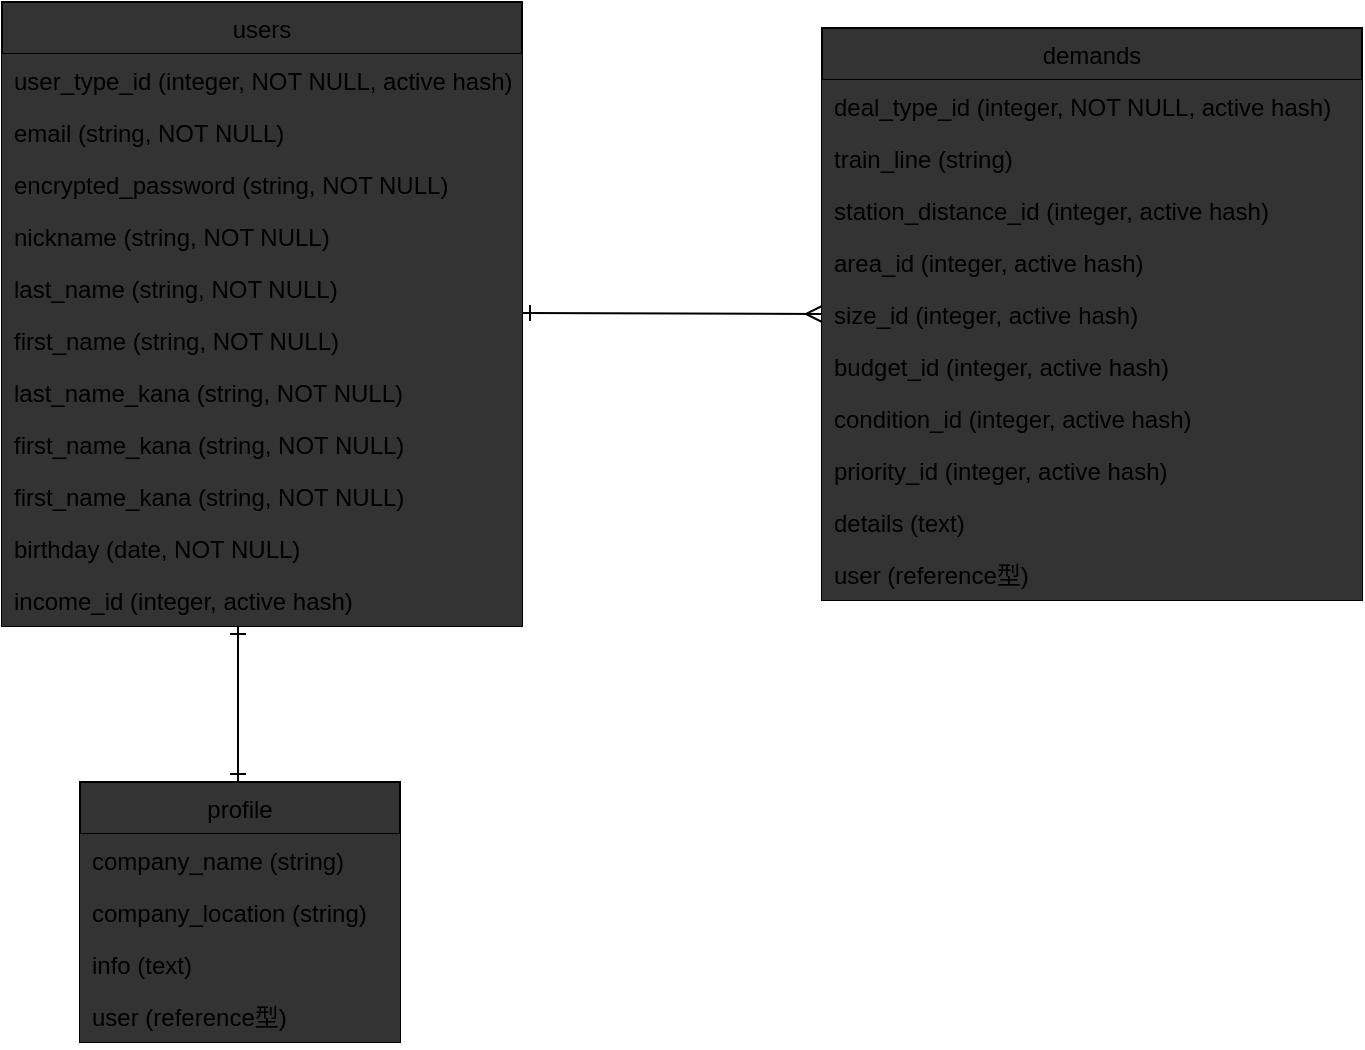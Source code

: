 <mxfile version="13.10.0" type="embed">
    <diagram id="ErOJYuaWMYU2MoZDZFGd" name="Page-1">
        <mxGraphModel dx="979" dy="785" grid="1" gridSize="10" guides="1" tooltips="1" connect="1" arrows="1" fold="1" page="1" pageScale="1" pageWidth="827" pageHeight="1169" math="0" shadow="0">
            <root>
                <mxCell id="0"/>
                <mxCell id="1" parent="0"/>
                <mxCell id="13" value="users" style="swimlane;fontStyle=0;childLayout=stackLayout;horizontal=1;startSize=26;fillColor=#333333;horizontalStack=0;resizeParent=1;resizeParentMax=0;resizeLast=0;collapsible=1;marginBottom=0;" vertex="1" parent="1">
                    <mxGeometry x="50" y="80" width="260" height="312" as="geometry"/>
                </mxCell>
                <mxCell id="15" value="user_type_id (integer, NOT NULL, active hash)" style="text;strokeColor=none;fillColor=#333333;align=left;verticalAlign=top;spacingLeft=4;spacingRight=4;overflow=hidden;rotatable=0;points=[[0,0.5],[1,0.5]];portConstraint=eastwest;" vertex="1" parent="13">
                    <mxGeometry y="26" width="260" height="26" as="geometry"/>
                </mxCell>
                <mxCell id="26" value="email (string, NOT NULL)" style="text;strokeColor=none;fillColor=#333333;align=left;verticalAlign=top;spacingLeft=4;spacingRight=4;overflow=hidden;rotatable=0;points=[[0,0.5],[1,0.5]];portConstraint=eastwest;" vertex="1" parent="13">
                    <mxGeometry y="52" width="260" height="26" as="geometry"/>
                </mxCell>
                <mxCell id="16" value="encrypted_password (string, NOT NULL)" style="text;strokeColor=none;fillColor=#333333;align=left;verticalAlign=top;spacingLeft=4;spacingRight=4;overflow=hidden;rotatable=0;points=[[0,0.5],[1,0.5]];portConstraint=eastwest;" vertex="1" parent="13">
                    <mxGeometry y="78" width="260" height="26" as="geometry"/>
                </mxCell>
                <mxCell id="25" value="nickname (string, NOT NULL)" style="text;strokeColor=none;fillColor=#333333;align=left;verticalAlign=top;spacingLeft=4;spacingRight=4;overflow=hidden;rotatable=0;points=[[0,0.5],[1,0.5]];portConstraint=eastwest;" vertex="1" parent="13">
                    <mxGeometry y="104" width="260" height="26" as="geometry"/>
                </mxCell>
                <mxCell id="17" value="last_name (string, NOT NULL)" style="text;strokeColor=none;fillColor=#333333;align=left;verticalAlign=top;spacingLeft=4;spacingRight=4;overflow=hidden;rotatable=0;points=[[0,0.5],[1,0.5]];portConstraint=eastwest;" vertex="1" parent="13">
                    <mxGeometry y="130" width="260" height="26" as="geometry"/>
                </mxCell>
                <mxCell id="18" value="first_name (string, NOT NULL)" style="text;strokeColor=none;fillColor=#333333;align=left;verticalAlign=top;spacingLeft=4;spacingRight=4;overflow=hidden;rotatable=0;points=[[0,0.5],[1,0.5]];portConstraint=eastwest;" vertex="1" parent="13">
                    <mxGeometry y="156" width="260" height="26" as="geometry"/>
                </mxCell>
                <mxCell id="19" value="last_name_kana (string, NOT NULL)" style="text;strokeColor=none;fillColor=#333333;align=left;verticalAlign=top;spacingLeft=4;spacingRight=4;overflow=hidden;rotatable=0;points=[[0,0.5],[1,0.5]];portConstraint=eastwest;" vertex="1" parent="13">
                    <mxGeometry y="182" width="260" height="26" as="geometry"/>
                </mxCell>
                <mxCell id="20" value="first_name_kana (string, NOT NULL)" style="text;strokeColor=none;fillColor=#333333;align=left;verticalAlign=top;spacingLeft=4;spacingRight=4;overflow=hidden;rotatable=0;points=[[0,0.5],[1,0.5]];portConstraint=eastwest;" vertex="1" parent="13">
                    <mxGeometry y="208" width="260" height="26" as="geometry"/>
                </mxCell>
                <mxCell id="21" value="first_name_kana (string, NOT NULL)" style="text;strokeColor=none;fillColor=#333333;align=left;verticalAlign=top;spacingLeft=4;spacingRight=4;overflow=hidden;rotatable=0;points=[[0,0.5],[1,0.5]];portConstraint=eastwest;" vertex="1" parent="13">
                    <mxGeometry y="234" width="260" height="26" as="geometry"/>
                </mxCell>
                <mxCell id="23" value="birthday (date, NOT NULL)" style="text;strokeColor=none;fillColor=#333333;align=left;verticalAlign=top;spacingLeft=4;spacingRight=4;overflow=hidden;rotatable=0;points=[[0,0.5],[1,0.5]];portConstraint=eastwest;" vertex="1" parent="13">
                    <mxGeometry y="260" width="260" height="26" as="geometry"/>
                </mxCell>
                <mxCell id="24" value="income_id (integer, active hash)" style="text;strokeColor=none;fillColor=#333333;align=left;verticalAlign=top;spacingLeft=4;spacingRight=4;overflow=hidden;rotatable=0;points=[[0,0.5],[1,0.5]];portConstraint=eastwest;" vertex="1" parent="13">
                    <mxGeometry y="286" width="260" height="26" as="geometry"/>
                </mxCell>
                <mxCell id="27" value="demands" style="swimlane;fontStyle=0;childLayout=stackLayout;horizontal=1;startSize=26;fillColor=#333333;horizontalStack=0;resizeParent=1;resizeParentMax=0;resizeLast=0;collapsible=1;marginBottom=0;" vertex="1" parent="1">
                    <mxGeometry x="460" y="93" width="270" height="286" as="geometry"/>
                </mxCell>
                <mxCell id="28" value="deal_type_id (integer, NOT NULL, active hash)" style="text;strokeColor=none;fillColor=#333333;align=left;verticalAlign=top;spacingLeft=4;spacingRight=4;overflow=hidden;rotatable=0;points=[[0,0.5],[1,0.5]];portConstraint=eastwest;" vertex="1" parent="27">
                    <mxGeometry y="26" width="270" height="26" as="geometry"/>
                </mxCell>
                <mxCell id="31" value="train_line (string)" style="text;strokeColor=none;fillColor=#333333;align=left;verticalAlign=top;spacingLeft=4;spacingRight=4;overflow=hidden;rotatable=0;points=[[0,0.5],[1,0.5]];portConstraint=eastwest;" vertex="1" parent="27">
                    <mxGeometry y="52" width="270" height="26" as="geometry"/>
                </mxCell>
                <mxCell id="36" value="station_distance_id (integer, active hash)" style="text;strokeColor=none;fillColor=#333333;align=left;verticalAlign=top;spacingLeft=4;spacingRight=4;overflow=hidden;rotatable=0;points=[[0,0.5],[1,0.5]];portConstraint=eastwest;" vertex="1" parent="27">
                    <mxGeometry y="78" width="270" height="26" as="geometry"/>
                </mxCell>
                <mxCell id="29" value="area_id (integer, active hash)" style="text;strokeColor=none;fillColor=#333333;align=left;verticalAlign=top;spacingLeft=4;spacingRight=4;overflow=hidden;rotatable=0;points=[[0,0.5],[1,0.5]];portConstraint=eastwest;" vertex="1" parent="27">
                    <mxGeometry y="104" width="270" height="26" as="geometry"/>
                </mxCell>
                <mxCell id="32" value="size_id (integer, active hash)" style="text;strokeColor=none;fillColor=#333333;align=left;verticalAlign=top;spacingLeft=4;spacingRight=4;overflow=hidden;rotatable=0;points=[[0,0.5],[1,0.5]];portConstraint=eastwest;" vertex="1" parent="27">
                    <mxGeometry y="130" width="270" height="26" as="geometry"/>
                </mxCell>
                <mxCell id="33" value="budget_id (integer, active hash)" style="text;strokeColor=none;fillColor=#333333;align=left;verticalAlign=top;spacingLeft=4;spacingRight=4;overflow=hidden;rotatable=0;points=[[0,0.5],[1,0.5]];portConstraint=eastwest;" vertex="1" parent="27">
                    <mxGeometry y="156" width="270" height="26" as="geometry"/>
                </mxCell>
                <mxCell id="34" value="condition_id (integer, active hash)" style="text;strokeColor=none;fillColor=#333333;align=left;verticalAlign=top;spacingLeft=4;spacingRight=4;overflow=hidden;rotatable=0;points=[[0,0.5],[1,0.5]];portConstraint=eastwest;" vertex="1" parent="27">
                    <mxGeometry y="182" width="270" height="26" as="geometry"/>
                </mxCell>
                <mxCell id="35" value="priority_id (integer, active hash)" style="text;strokeColor=none;fillColor=#333333;align=left;verticalAlign=top;spacingLeft=4;spacingRight=4;overflow=hidden;rotatable=0;points=[[0,0.5],[1,0.5]];portConstraint=eastwest;" vertex="1" parent="27">
                    <mxGeometry y="208" width="270" height="26" as="geometry"/>
                </mxCell>
                <mxCell id="37" value="details (text)" style="text;strokeColor=none;fillColor=#333333;align=left;verticalAlign=top;spacingLeft=4;spacingRight=4;overflow=hidden;rotatable=0;points=[[0,0.5],[1,0.5]];portConstraint=eastwest;" vertex="1" parent="27">
                    <mxGeometry y="234" width="270" height="26" as="geometry"/>
                </mxCell>
                <mxCell id="30" value="user (reference型)" style="text;strokeColor=none;fillColor=#333333;align=left;verticalAlign=top;spacingLeft=4;spacingRight=4;overflow=hidden;rotatable=0;points=[[0,0.5],[1,0.5]];portConstraint=eastwest;" vertex="1" parent="27">
                    <mxGeometry y="260" width="270" height="26" as="geometry"/>
                </mxCell>
                <mxCell id="38" value="profile" style="swimlane;fontStyle=0;childLayout=stackLayout;horizontal=1;startSize=26;fillColor=#333333;horizontalStack=0;resizeParent=1;resizeParentMax=0;resizeLast=0;collapsible=1;marginBottom=0;" vertex="1" parent="1">
                    <mxGeometry x="89" y="470" width="160" height="130" as="geometry"/>
                </mxCell>
                <mxCell id="39" value="company_name (string)" style="text;strokeColor=none;fillColor=#333333;align=left;verticalAlign=top;spacingLeft=4;spacingRight=4;overflow=hidden;rotatable=0;points=[[0,0.5],[1,0.5]];portConstraint=eastwest;" vertex="1" parent="38">
                    <mxGeometry y="26" width="160" height="26" as="geometry"/>
                </mxCell>
                <mxCell id="42" value="company_location (string)" style="text;strokeColor=none;fillColor=#333333;align=left;verticalAlign=top;spacingLeft=4;spacingRight=4;overflow=hidden;rotatable=0;points=[[0,0.5],[1,0.5]];portConstraint=eastwest;" vertex="1" parent="38">
                    <mxGeometry y="52" width="160" height="26" as="geometry"/>
                </mxCell>
                <mxCell id="40" value="info (text)" style="text;strokeColor=none;fillColor=#333333;align=left;verticalAlign=top;spacingLeft=4;spacingRight=4;overflow=hidden;rotatable=0;points=[[0,0.5],[1,0.5]];portConstraint=eastwest;" vertex="1" parent="38">
                    <mxGeometry y="78" width="160" height="26" as="geometry"/>
                </mxCell>
                <mxCell id="41" value="user (reference型)" style="text;strokeColor=none;fillColor=#333333;align=left;verticalAlign=top;spacingLeft=4;spacingRight=4;overflow=hidden;rotatable=0;points=[[0,0.5],[1,0.5]];portConstraint=eastwest;" vertex="1" parent="38">
                    <mxGeometry y="104" width="160" height="26" as="geometry"/>
                </mxCell>
                <mxCell id="46" value="" style="edgeStyle=entityRelationEdgeStyle;fontSize=12;html=1;endArrow=ERmandOne;startArrow=ERmandOne;exitX=0.5;exitY=0;exitDx=0;exitDy=0;entryX=0.454;entryY=1.077;entryDx=0;entryDy=0;entryPerimeter=0;curved=1;strokeColor=none;" edge="1" parent="1" source="38" target="24">
                    <mxGeometry width="100" height="100" relative="1" as="geometry">
                        <mxPoint x="350" y="350" as="sourcePoint"/>
                        <mxPoint x="450" y="250" as="targetPoint"/>
                    </mxGeometry>
                </mxCell>
                <mxCell id="48" value="" style="endArrow=ERone;html=1;rounded=0;edgeStyle=orthogonalEdgeStyle;startArrow=ERone;startFill=0;endFill=0;" edge="1" parent="1">
                    <mxGeometry relative="1" as="geometry">
                        <mxPoint x="168" y="392" as="sourcePoint"/>
                        <mxPoint x="168" y="470" as="targetPoint"/>
                        <Array as="points">
                            <mxPoint x="168" y="450"/>
                            <mxPoint x="168" y="450"/>
                        </Array>
                    </mxGeometry>
                </mxCell>
                <mxCell id="51" value="" style="endArrow=ERmany;html=1;rounded=0;entryX=0;entryY=0.5;entryDx=0;entryDy=0;startArrow=ERone;startFill=0;endFill=0;" edge="1" parent="1" target="32">
                    <mxGeometry relative="1" as="geometry">
                        <mxPoint x="310" y="235.5" as="sourcePoint"/>
                        <mxPoint x="450" y="236" as="targetPoint"/>
                    </mxGeometry>
                </mxCell>
            </root>
        </mxGraphModel>
    </diagram>
</mxfile>